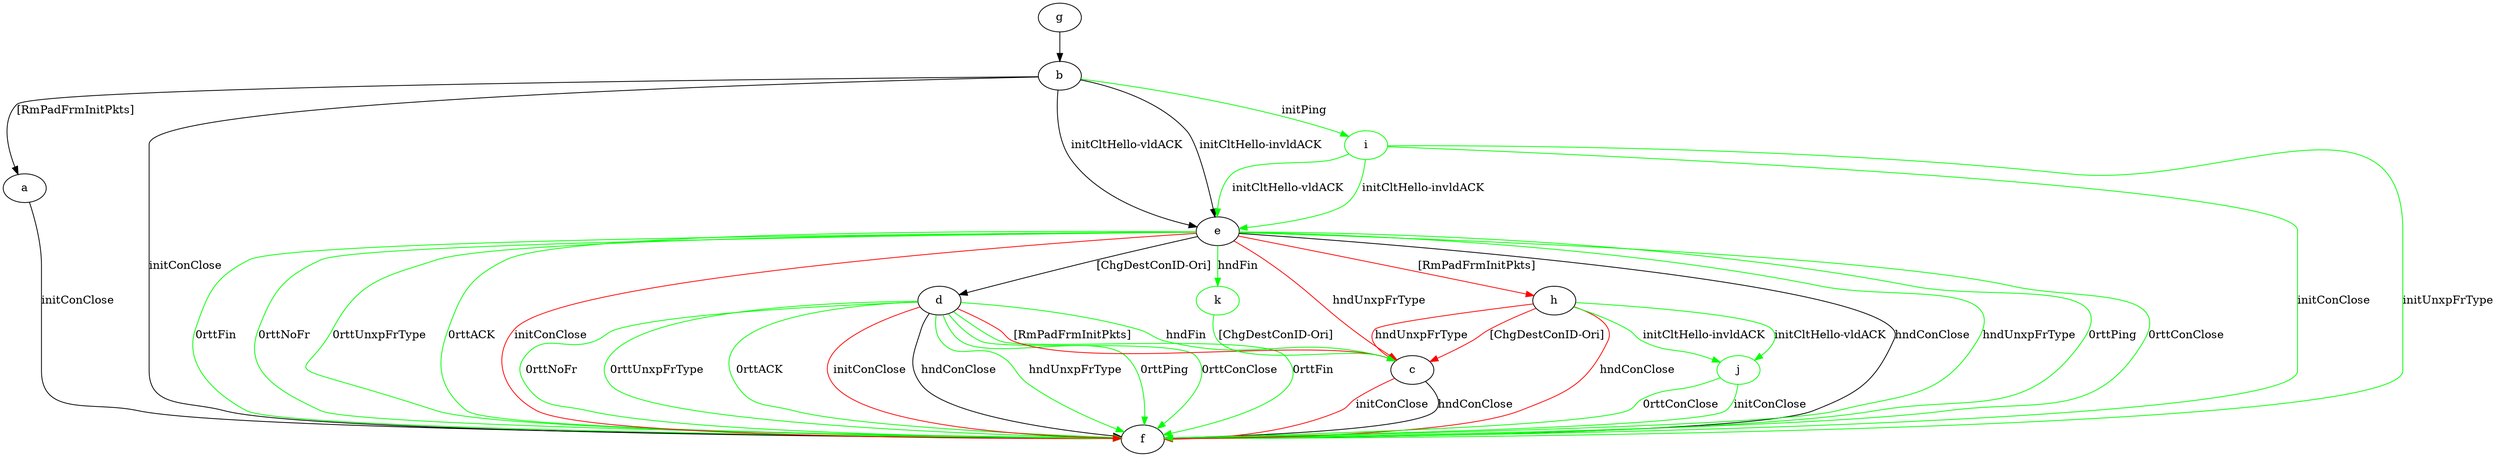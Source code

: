digraph "" {
	a -> f	[key=0,
		label="initConClose "];
	b -> a	[key=0,
		label="[RmPadFrmInitPkts] "];
	b -> e	[key=0,
		label="initCltHello-vldACK "];
	b -> e	[key=1,
		label="initCltHello-invldACK "];
	b -> f	[key=0,
		label="initConClose "];
	i	[color=green];
	b -> i	[key=0,
		color=green,
		label="initPing "];
	c -> f	[key=0,
		label="hndConClose "];
	c -> f	[key=1,
		color=red,
		label="initConClose "];
	d -> c	[key=0,
		color=green,
		label="hndFin "];
	d -> c	[key=1,
		color=red,
		label="[RmPadFrmInitPkts] "];
	d -> f	[key=0,
		label="hndConClose "];
	d -> f	[key=1,
		color=green,
		label="hndUnxpFrType "];
	d -> f	[key=2,
		color=green,
		label="0rttPing "];
	d -> f	[key=3,
		color=green,
		label="0rttConClose "];
	d -> f	[key=4,
		color=green,
		label="0rttFin "];
	d -> f	[key=5,
		color=green,
		label="0rttNoFr "];
	d -> f	[key=6,
		color=green,
		label="0rttUnxpFrType "];
	d -> f	[key=7,
		color=green,
		label="0rttACK "];
	d -> f	[key=8,
		color=red,
		label="initConClose "];
	e -> c	[key=0,
		color=red,
		label="hndUnxpFrType "];
	e -> d	[key=0,
		label="[ChgDestConID-Ori] "];
	e -> f	[key=0,
		label="hndConClose "];
	e -> f	[key=1,
		color=green,
		label="hndUnxpFrType "];
	e -> f	[key=2,
		color=green,
		label="0rttPing "];
	e -> f	[key=3,
		color=green,
		label="0rttConClose "];
	e -> f	[key=4,
		color=green,
		label="0rttFin "];
	e -> f	[key=5,
		color=green,
		label="0rttNoFr "];
	e -> f	[key=6,
		color=green,
		label="0rttUnxpFrType "];
	e -> f	[key=7,
		color=green,
		label="0rttACK "];
	e -> f	[key=8,
		color=red,
		label="initConClose "];
	e -> h	[key=0,
		color=red,
		label="[RmPadFrmInitPkts] "];
	k	[color=green];
	e -> k	[key=0,
		color=green,
		label="hndFin "];
	g -> b	[key=0];
	h -> c	[key=0,
		color=red,
		label="hndUnxpFrType "];
	h -> c	[key=1,
		color=red,
		label="[ChgDestConID-Ori] "];
	h -> f	[key=0,
		color=red,
		label="hndConClose "];
	j	[color=green];
	h -> j	[key=0,
		color=green,
		label="initCltHello-vldACK "];
	h -> j	[key=1,
		color=green,
		label="initCltHello-invldACK "];
	i -> e	[key=0,
		color=green,
		label="initCltHello-vldACK "];
	i -> e	[key=1,
		color=green,
		label="initCltHello-invldACK "];
	i -> f	[key=0,
		color=green,
		label="initConClose "];
	i -> f	[key=1,
		color=green,
		label="initUnxpFrType "];
	j -> f	[key=0,
		color=green,
		label="initConClose "];
	j -> f	[key=1,
		color=green,
		label="0rttConClose "];
	k -> c	[key=0,
		color=green,
		label="[ChgDestConID-Ori] "];
}
